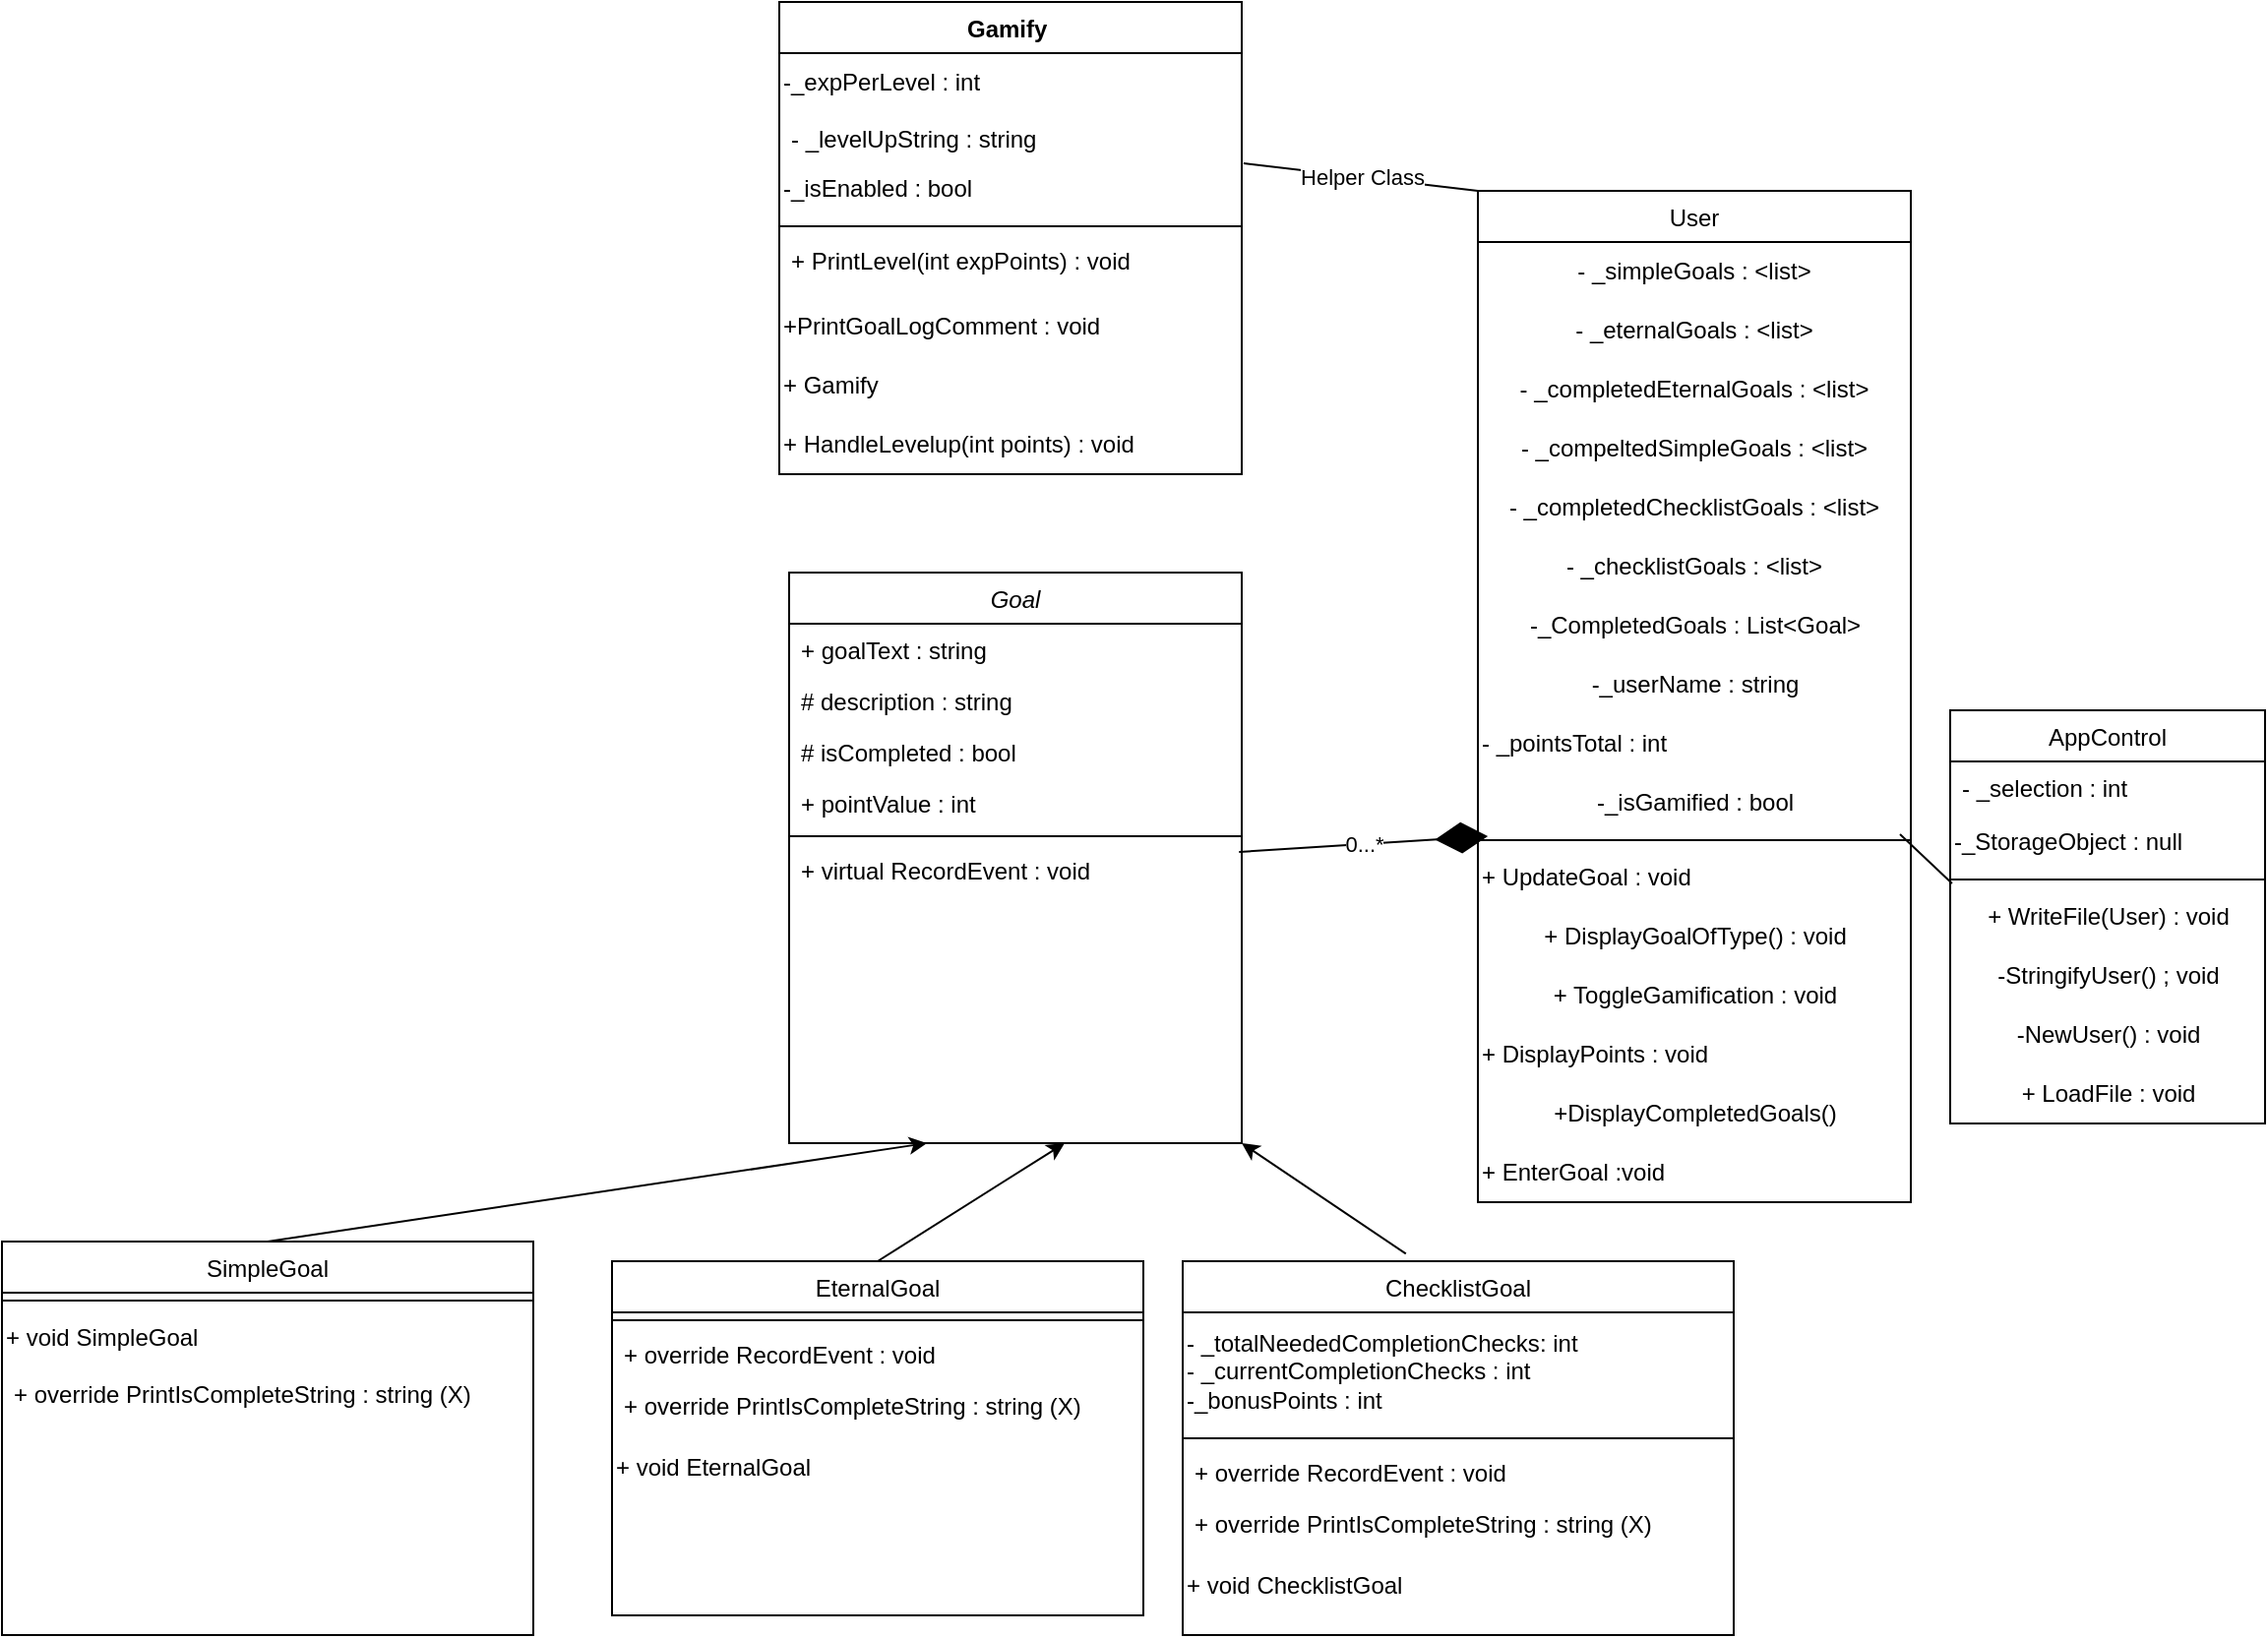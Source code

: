 <mxfile version="20.8.16" type="device"><diagram id="C5RBs43oDa-KdzZeNtuy" name="Page-1"><mxGraphModel dx="2215" dy="1790" grid="1" gridSize="10" guides="1" tooltips="1" connect="1" arrows="1" fold="1" page="1" pageScale="1" pageWidth="827" pageHeight="1169" math="0" shadow="0"><root><mxCell id="WIyWlLk6GJQsqaUBKTNV-0"/><mxCell id="WIyWlLk6GJQsqaUBKTNV-1" parent="WIyWlLk6GJQsqaUBKTNV-0"/><mxCell id="zkfFHV4jXpPFQw0GAbJ--0" value="Goal" style="swimlane;fontStyle=2;align=center;verticalAlign=top;childLayout=stackLayout;horizontal=1;startSize=26;horizontalStack=0;resizeParent=1;resizeLast=0;collapsible=1;marginBottom=0;rounded=0;shadow=0;strokeWidth=1;" parent="WIyWlLk6GJQsqaUBKTNV-1" vertex="1"><mxGeometry x="100" y="100" width="230" height="290" as="geometry"><mxRectangle x="220" y="120" width="160" height="26" as="alternateBounds"/></mxGeometry></mxCell><mxCell id="zkfFHV4jXpPFQw0GAbJ--1" value="+ goalText : string" style="text;align=left;verticalAlign=top;spacingLeft=4;spacingRight=4;overflow=hidden;rotatable=0;points=[[0,0.5],[1,0.5]];portConstraint=eastwest;" parent="zkfFHV4jXpPFQw0GAbJ--0" vertex="1"><mxGeometry y="26" width="230" height="26" as="geometry"/></mxCell><mxCell id="zkfFHV4jXpPFQw0GAbJ--2" value="# description : string" style="text;align=left;verticalAlign=top;spacingLeft=4;spacingRight=4;overflow=hidden;rotatable=0;points=[[0,0.5],[1,0.5]];portConstraint=eastwest;rounded=0;shadow=0;html=0;" parent="zkfFHV4jXpPFQw0GAbJ--0" vertex="1"><mxGeometry y="52" width="230" height="26" as="geometry"/></mxCell><mxCell id="zkfFHV4jXpPFQw0GAbJ--3" value="# isCompleted : bool" style="text;align=left;verticalAlign=top;spacingLeft=4;spacingRight=4;overflow=hidden;rotatable=0;points=[[0,0.5],[1,0.5]];portConstraint=eastwest;rounded=0;shadow=0;html=0;" parent="zkfFHV4jXpPFQw0GAbJ--0" vertex="1"><mxGeometry y="78" width="230" height="26" as="geometry"/></mxCell><mxCell id="_ifxShWQT4Q2dJpy1fx1-0" value="+ pointValue : int" style="text;align=left;verticalAlign=top;spacingLeft=4;spacingRight=4;overflow=hidden;rotatable=0;points=[[0,0.5],[1,0.5]];portConstraint=eastwest;rounded=0;shadow=0;html=0;" parent="zkfFHV4jXpPFQw0GAbJ--0" vertex="1"><mxGeometry y="104" width="230" height="26" as="geometry"/></mxCell><mxCell id="zkfFHV4jXpPFQw0GAbJ--4" value="" style="line;html=1;strokeWidth=1;align=left;verticalAlign=middle;spacingTop=-1;spacingLeft=3;spacingRight=3;rotatable=0;labelPosition=right;points=[];portConstraint=eastwest;" parent="zkfFHV4jXpPFQw0GAbJ--0" vertex="1"><mxGeometry y="130" width="230" height="8" as="geometry"/></mxCell><mxCell id="zkfFHV4jXpPFQw0GAbJ--5" value="+ virtual RecordEvent : void" style="text;align=left;verticalAlign=top;spacingLeft=4;spacingRight=4;overflow=hidden;rotatable=0;points=[[0,0.5],[1,0.5]];portConstraint=eastwest;" parent="zkfFHV4jXpPFQw0GAbJ--0" vertex="1"><mxGeometry y="138" width="230" height="26" as="geometry"/></mxCell><mxCell id="zkfFHV4jXpPFQw0GAbJ--6" value="SimpleGoal" style="swimlane;fontStyle=0;align=center;verticalAlign=top;childLayout=stackLayout;horizontal=1;startSize=26;horizontalStack=0;resizeParent=1;resizeLast=0;collapsible=1;marginBottom=0;rounded=0;shadow=0;strokeWidth=1;" parent="WIyWlLk6GJQsqaUBKTNV-1" vertex="1"><mxGeometry x="-300" y="440" width="270" height="200" as="geometry"><mxRectangle x="130" y="380" width="160" height="26" as="alternateBounds"/></mxGeometry></mxCell><mxCell id="zkfFHV4jXpPFQw0GAbJ--9" value="" style="line;html=1;strokeWidth=1;align=left;verticalAlign=middle;spacingTop=-1;spacingLeft=3;spacingRight=3;rotatable=0;labelPosition=right;points=[];portConstraint=eastwest;" parent="zkfFHV4jXpPFQw0GAbJ--6" vertex="1"><mxGeometry y="26" width="270" height="8" as="geometry"/></mxCell><mxCell id="cuyV9CwbUieI5pDrCBcZ-18" value="+ void SimpleGoal" style="text;html=1;align=left;verticalAlign=middle;resizable=0;points=[];autosize=1;strokeColor=none;fillColor=none;" parent="zkfFHV4jXpPFQw0GAbJ--6" vertex="1"><mxGeometry y="34" width="270" height="30" as="geometry"/></mxCell><mxCell id="rXGiOLtF5UAOlTbNId0P-4" value="+ override PrintIsCompleteString : string (X)" style="text;align=left;verticalAlign=top;spacingLeft=4;spacingRight=4;overflow=hidden;rotatable=0;points=[[0,0.5],[1,0.5]];portConstraint=eastwest;" vertex="1" parent="zkfFHV4jXpPFQw0GAbJ--6"><mxGeometry y="64" width="270" height="30" as="geometry"/></mxCell><mxCell id="zkfFHV4jXpPFQw0GAbJ--13" value="ChecklistGoal" style="swimlane;fontStyle=0;align=center;verticalAlign=top;childLayout=stackLayout;horizontal=1;startSize=26;horizontalStack=0;resizeParent=1;resizeLast=0;collapsible=1;marginBottom=0;rounded=0;shadow=0;strokeWidth=1;" parent="WIyWlLk6GJQsqaUBKTNV-1" vertex="1"><mxGeometry x="300" y="450" width="280" height="190" as="geometry"><mxRectangle x="340" y="380" width="170" height="26" as="alternateBounds"/></mxGeometry></mxCell><mxCell id="cuyV9CwbUieI5pDrCBcZ-4" value="-&amp;nbsp;_totalNeededCompletionChecks&lt;span style=&quot;background-color: initial;&quot;&gt;: int&lt;/span&gt;&lt;br&gt;- _currentCompletionChecks&amp;nbsp;: int&lt;br&gt;-_bonusPoints : int" style="text;html=1;align=left;verticalAlign=middle;resizable=0;points=[];autosize=1;strokeColor=none;fillColor=none;" parent="zkfFHV4jXpPFQw0GAbJ--13" vertex="1"><mxGeometry y="26" width="280" height="60" as="geometry"/></mxCell><mxCell id="cuyV9CwbUieI5pDrCBcZ-15" value="" style="line;strokeWidth=1;fillColor=none;align=left;verticalAlign=middle;spacingTop=-1;spacingLeft=3;spacingRight=3;rotatable=0;labelPosition=right;points=[];portConstraint=eastwest;strokeColor=inherit;" parent="zkfFHV4jXpPFQw0GAbJ--13" vertex="1"><mxGeometry y="86" width="280" height="8" as="geometry"/></mxCell><mxCell id="cuyV9CwbUieI5pDrCBcZ-13" value="+ override RecordEvent : void" style="text;align=left;verticalAlign=top;spacingLeft=4;spacingRight=4;overflow=hidden;rotatable=0;points=[[0,0.5],[1,0.5]];portConstraint=eastwest;" parent="zkfFHV4jXpPFQw0GAbJ--13" vertex="1"><mxGeometry y="94" width="280" height="26" as="geometry"/></mxCell><mxCell id="cuyV9CwbUieI5pDrCBcZ-14" value="+ override PrintIsCompleteString : string (X)" style="text;align=left;verticalAlign=top;spacingLeft=4;spacingRight=4;overflow=hidden;rotatable=0;points=[[0,0.5],[1,0.5]];portConstraint=eastwest;" parent="zkfFHV4jXpPFQw0GAbJ--13" vertex="1"><mxGeometry y="120" width="280" height="30" as="geometry"/></mxCell><mxCell id="cuyV9CwbUieI5pDrCBcZ-17" value="+ void ChecklistGoal" style="text;html=1;align=left;verticalAlign=middle;resizable=0;points=[];autosize=1;strokeColor=none;fillColor=none;" parent="zkfFHV4jXpPFQw0GAbJ--13" vertex="1"><mxGeometry y="150" width="280" height="30" as="geometry"/></mxCell><mxCell id="_ifxShWQT4Q2dJpy1fx1-2" value="User" style="swimlane;fontStyle=0;align=center;verticalAlign=top;childLayout=stackLayout;horizontal=1;startSize=26;horizontalStack=0;resizeParent=1;resizeLast=0;collapsible=1;marginBottom=0;rounded=0;shadow=0;strokeWidth=1;" parent="WIyWlLk6GJQsqaUBKTNV-1" vertex="1"><mxGeometry x="450" y="-94" width="220" height="514" as="geometry"><mxRectangle x="220" y="120" width="160" height="26" as="alternateBounds"/></mxGeometry></mxCell><mxCell id="_ifxShWQT4Q2dJpy1fx1-31" value="- _simpleGoals : &amp;lt;list&amp;gt;" style="text;html=1;strokeColor=none;fillColor=none;align=center;verticalAlign=middle;whiteSpace=wrap;rounded=0;movable=1;resizable=1;rotatable=1;deletable=1;editable=1;connectable=1;" parent="_ifxShWQT4Q2dJpy1fx1-2" vertex="1"><mxGeometry y="26" width="220" height="30" as="geometry"/></mxCell><mxCell id="_ifxShWQT4Q2dJpy1fx1-34" value="- _eternalGoals : &amp;lt;list&amp;gt;" style="text;html=1;strokeColor=none;fillColor=none;align=center;verticalAlign=middle;whiteSpace=wrap;rounded=0;movable=1;resizable=1;rotatable=1;deletable=1;editable=1;connectable=1;" parent="_ifxShWQT4Q2dJpy1fx1-2" vertex="1"><mxGeometry y="56" width="220" height="30" as="geometry"/></mxCell><mxCell id="rXGiOLtF5UAOlTbNId0P-8" value="- _completedEternalGoals : &amp;lt;list&amp;gt;" style="text;html=1;strokeColor=none;fillColor=none;align=center;verticalAlign=middle;whiteSpace=wrap;rounded=0;movable=1;resizable=1;rotatable=1;deletable=1;editable=1;connectable=1;" vertex="1" parent="_ifxShWQT4Q2dJpy1fx1-2"><mxGeometry y="86" width="220" height="30" as="geometry"/></mxCell><mxCell id="rXGiOLtF5UAOlTbNId0P-7" value="- _compeltedSimpleGoals : &amp;lt;list&amp;gt;" style="text;html=1;strokeColor=none;fillColor=none;align=center;verticalAlign=middle;whiteSpace=wrap;rounded=0;movable=1;resizable=1;rotatable=1;deletable=1;editable=1;connectable=1;" vertex="1" parent="_ifxShWQT4Q2dJpy1fx1-2"><mxGeometry y="116" width="220" height="30" as="geometry"/></mxCell><mxCell id="rXGiOLtF5UAOlTbNId0P-9" value="- _completedChecklistGoals : &amp;lt;list&amp;gt;" style="text;html=1;strokeColor=none;fillColor=none;align=center;verticalAlign=middle;whiteSpace=wrap;rounded=0;movable=1;resizable=1;rotatable=1;deletable=1;editable=1;connectable=1;" vertex="1" parent="_ifxShWQT4Q2dJpy1fx1-2"><mxGeometry y="146" width="220" height="30" as="geometry"/></mxCell><mxCell id="_ifxShWQT4Q2dJpy1fx1-35" value="- _checklistGoals : &amp;lt;list&amp;gt;" style="text;html=1;strokeColor=none;fillColor=none;align=center;verticalAlign=middle;whiteSpace=wrap;rounded=0;movable=1;resizable=1;rotatable=1;deletable=1;editable=1;connectable=1;" parent="_ifxShWQT4Q2dJpy1fx1-2" vertex="1"><mxGeometry y="176" width="220" height="30" as="geometry"/></mxCell><mxCell id="rXGiOLtF5UAOlTbNId0P-5" value="-_CompletedGoals : List&amp;lt;Goal&amp;gt;" style="text;html=1;align=center;verticalAlign=middle;resizable=0;points=[];autosize=1;strokeColor=none;fillColor=none;" vertex="1" parent="_ifxShWQT4Q2dJpy1fx1-2"><mxGeometry y="206" width="220" height="30" as="geometry"/></mxCell><mxCell id="rXGiOLtF5UAOlTbNId0P-2" value="-_userName : string" style="text;html=1;align=center;verticalAlign=middle;resizable=0;points=[];autosize=1;strokeColor=none;fillColor=none;" vertex="1" parent="_ifxShWQT4Q2dJpy1fx1-2"><mxGeometry y="236" width="220" height="30" as="geometry"/></mxCell><mxCell id="_ifxShWQT4Q2dJpy1fx1-36" value="- _pointsTotal : int" style="text;html=1;strokeColor=none;fillColor=none;align=left;verticalAlign=middle;whiteSpace=wrap;rounded=0;movable=1;resizable=1;rotatable=1;deletable=1;editable=1;connectable=1;" parent="_ifxShWQT4Q2dJpy1fx1-2" vertex="1"><mxGeometry y="266" width="220" height="30" as="geometry"/></mxCell><mxCell id="rXGiOLtF5UAOlTbNId0P-0" value="-_isGamified : bool" style="text;html=1;align=center;verticalAlign=middle;resizable=0;points=[];autosize=1;strokeColor=none;fillColor=none;" vertex="1" parent="_ifxShWQT4Q2dJpy1fx1-2"><mxGeometry y="296" width="220" height="30" as="geometry"/></mxCell><mxCell id="_ifxShWQT4Q2dJpy1fx1-8" value="" style="line;html=1;strokeWidth=1;align=left;verticalAlign=middle;spacingTop=-1;spacingLeft=3;spacingRight=3;rotatable=0;labelPosition=right;points=[];portConstraint=eastwest;" parent="_ifxShWQT4Q2dJpy1fx1-2" vertex="1"><mxGeometry y="326" width="220" height="8" as="geometry"/></mxCell><mxCell id="_ifxShWQT4Q2dJpy1fx1-39" value="+ UpdateGoal : void" style="text;html=1;strokeColor=none;fillColor=none;align=left;verticalAlign=middle;whiteSpace=wrap;rounded=0;" parent="_ifxShWQT4Q2dJpy1fx1-2" vertex="1"><mxGeometry y="334" width="220" height="30" as="geometry"/></mxCell><mxCell id="cuyV9CwbUieI5pDrCBcZ-7" value="+ DisplayGoalOfType() : void" style="text;html=1;align=center;verticalAlign=middle;resizable=0;points=[];autosize=1;strokeColor=none;fillColor=none;" parent="_ifxShWQT4Q2dJpy1fx1-2" vertex="1"><mxGeometry y="364" width="220" height="30" as="geometry"/></mxCell><mxCell id="rXGiOLtF5UAOlTbNId0P-10" value="+ ToggleGamification : void" style="text;html=1;align=center;verticalAlign=middle;resizable=0;points=[];autosize=1;strokeColor=none;fillColor=none;" vertex="1" parent="_ifxShWQT4Q2dJpy1fx1-2"><mxGeometry y="394" width="220" height="30" as="geometry"/></mxCell><mxCell id="cuyV9CwbUieI5pDrCBcZ-6" value="+ DisplayPoints : void" style="text;html=1;align=left;verticalAlign=middle;resizable=0;points=[];autosize=1;strokeColor=none;fillColor=none;" parent="_ifxShWQT4Q2dJpy1fx1-2" vertex="1"><mxGeometry y="424" width="220" height="30" as="geometry"/></mxCell><mxCell id="rXGiOLtF5UAOlTbNId0P-6" value="+DisplayCompletedGoals()" style="text;html=1;align=center;verticalAlign=middle;resizable=0;points=[];autosize=1;strokeColor=none;fillColor=none;" vertex="1" parent="_ifxShWQT4Q2dJpy1fx1-2"><mxGeometry y="454" width="220" height="30" as="geometry"/></mxCell><mxCell id="_ifxShWQT4Q2dJpy1fx1-38" value="+ EnterGoal :void" style="text;html=1;strokeColor=none;fillColor=none;align=left;verticalAlign=middle;whiteSpace=wrap;rounded=0;" parent="_ifxShWQT4Q2dJpy1fx1-2" vertex="1"><mxGeometry y="484" width="220" height="30" as="geometry"/></mxCell><mxCell id="_ifxShWQT4Q2dJpy1fx1-13" value="AppControl" style="swimlane;fontStyle=0;align=center;verticalAlign=top;childLayout=stackLayout;horizontal=1;startSize=26;horizontalStack=0;resizeParent=1;resizeLast=0;collapsible=1;marginBottom=0;rounded=0;shadow=0;strokeWidth=1;" parent="WIyWlLk6GJQsqaUBKTNV-1" vertex="1"><mxGeometry x="690" y="170" width="160" height="210" as="geometry"><mxRectangle x="220" y="120" width="160" height="26" as="alternateBounds"/></mxGeometry></mxCell><mxCell id="_ifxShWQT4Q2dJpy1fx1-14" value="- _selection : int" style="text;align=left;verticalAlign=top;spacingLeft=4;spacingRight=4;overflow=hidden;rotatable=0;points=[[0,0.5],[1,0.5]];portConstraint=eastwest;" parent="_ifxShWQT4Q2dJpy1fx1-13" vertex="1"><mxGeometry y="26" width="160" height="26" as="geometry"/></mxCell><mxCell id="cuyV9CwbUieI5pDrCBcZ-32" value="-_StorageObject : null" style="text;html=1;align=left;verticalAlign=middle;resizable=0;points=[];autosize=1;strokeColor=none;fillColor=none;" parent="_ifxShWQT4Q2dJpy1fx1-13" vertex="1"><mxGeometry y="52" width="160" height="30" as="geometry"/></mxCell><mxCell id="_ifxShWQT4Q2dJpy1fx1-33" value="" style="line;strokeWidth=1;fillColor=none;align=left;verticalAlign=middle;spacingTop=-1;spacingLeft=3;spacingRight=3;rotatable=0;labelPosition=right;points=[];portConstraint=eastwest;strokeColor=inherit;" parent="_ifxShWQT4Q2dJpy1fx1-13" vertex="1"><mxGeometry y="82" width="160" height="8" as="geometry"/></mxCell><mxCell id="_ifxShWQT4Q2dJpy1fx1-10" value="+ WriteFile(User) : void" style="text;html=1;align=center;verticalAlign=middle;resizable=0;points=[];autosize=1;strokeColor=none;fillColor=none;" parent="_ifxShWQT4Q2dJpy1fx1-13" vertex="1"><mxGeometry y="90" width="160" height="30" as="geometry"/></mxCell><mxCell id="cuyV9CwbUieI5pDrCBcZ-31" value="-StringifyUser() ; void" style="text;html=1;align=center;verticalAlign=middle;resizable=0;points=[];autosize=1;strokeColor=none;fillColor=none;" parent="_ifxShWQT4Q2dJpy1fx1-13" vertex="1"><mxGeometry y="120" width="160" height="30" as="geometry"/></mxCell><mxCell id="rXGiOLtF5UAOlTbNId0P-3" value="-NewUser() : void" style="text;html=1;align=center;verticalAlign=middle;resizable=0;points=[];autosize=1;strokeColor=none;fillColor=none;" vertex="1" parent="_ifxShWQT4Q2dJpy1fx1-13"><mxGeometry y="150" width="160" height="30" as="geometry"/></mxCell><mxCell id="_ifxShWQT4Q2dJpy1fx1-11" value="+ LoadFile : void" style="text;html=1;align=center;verticalAlign=middle;resizable=0;points=[];autosize=1;strokeColor=none;fillColor=none;" parent="_ifxShWQT4Q2dJpy1fx1-13" vertex="1"><mxGeometry y="180" width="160" height="30" as="geometry"/></mxCell><mxCell id="_ifxShWQT4Q2dJpy1fx1-23" value="EternalGoal" style="swimlane;fontStyle=0;align=center;verticalAlign=top;childLayout=stackLayout;horizontal=1;startSize=26;horizontalStack=0;resizeParent=1;resizeLast=0;collapsible=1;marginBottom=0;rounded=0;shadow=0;strokeWidth=1;" parent="WIyWlLk6GJQsqaUBKTNV-1" vertex="1"><mxGeometry x="10" y="450" width="270" height="180" as="geometry"><mxRectangle x="130" y="380" width="160" height="26" as="alternateBounds"/></mxGeometry></mxCell><mxCell id="_ifxShWQT4Q2dJpy1fx1-26" value="" style="line;html=1;strokeWidth=1;align=left;verticalAlign=middle;spacingTop=-1;spacingLeft=3;spacingRight=3;rotatable=0;labelPosition=right;points=[];portConstraint=eastwest;" parent="_ifxShWQT4Q2dJpy1fx1-23" vertex="1"><mxGeometry y="26" width="270" height="8" as="geometry"/></mxCell><mxCell id="cuyV9CwbUieI5pDrCBcZ-9" value="+ override RecordEvent : void" style="text;align=left;verticalAlign=top;spacingLeft=4;spacingRight=4;overflow=hidden;rotatable=0;points=[[0,0.5],[1,0.5]];portConstraint=eastwest;" parent="_ifxShWQT4Q2dJpy1fx1-23" vertex="1"><mxGeometry y="34" width="270" height="26" as="geometry"/></mxCell><mxCell id="cuyV9CwbUieI5pDrCBcZ-10" value="+ override PrintIsCompleteString : string (X)" style="text;align=left;verticalAlign=top;spacingLeft=4;spacingRight=4;overflow=hidden;rotatable=0;points=[[0,0.5],[1,0.5]];portConstraint=eastwest;" parent="_ifxShWQT4Q2dJpy1fx1-23" vertex="1"><mxGeometry y="60" width="270" height="30" as="geometry"/></mxCell><mxCell id="cuyV9CwbUieI5pDrCBcZ-16" value="+ void EternalGoal" style="text;html=1;align=left;verticalAlign=middle;resizable=0;points=[];autosize=1;strokeColor=none;fillColor=none;" parent="_ifxShWQT4Q2dJpy1fx1-23" vertex="1"><mxGeometry y="90" width="270" height="30" as="geometry"/></mxCell><mxCell id="_ifxShWQT4Q2dJpy1fx1-40" value="" style="endArrow=classic;html=1;rounded=0;exitX=0.5;exitY=0;exitDx=0;exitDy=0;" parent="WIyWlLk6GJQsqaUBKTNV-1" source="zkfFHV4jXpPFQw0GAbJ--6" edge="1"><mxGeometry width="50" height="50" relative="1" as="geometry"><mxPoint x="120" y="440" as="sourcePoint"/><mxPoint x="170" y="390" as="targetPoint"/></mxGeometry></mxCell><mxCell id="_ifxShWQT4Q2dJpy1fx1-41" value="" style="endArrow=classic;html=1;rounded=0;exitX=0.5;exitY=0;exitDx=0;exitDy=0;" parent="WIyWlLk6GJQsqaUBKTNV-1" source="_ifxShWQT4Q2dJpy1fx1-23" edge="1"><mxGeometry width="50" height="50" relative="1" as="geometry"><mxPoint x="190" y="440.0" as="sourcePoint"/><mxPoint x="240" y="390.0" as="targetPoint"/></mxGeometry></mxCell><mxCell id="_ifxShWQT4Q2dJpy1fx1-42" value="" style="endArrow=classic;html=1;rounded=0;exitX=0.405;exitY=-0.02;exitDx=0;exitDy=0;exitPerimeter=0;" parent="WIyWlLk6GJQsqaUBKTNV-1" source="zkfFHV4jXpPFQw0GAbJ--13" edge="1"><mxGeometry width="50" height="50" relative="1" as="geometry"><mxPoint x="330" y="440.0" as="sourcePoint"/><mxPoint x="330" y="390.0" as="targetPoint"/></mxGeometry></mxCell><mxCell id="cuyV9CwbUieI5pDrCBcZ-2" value="" style="endArrow=none;html=1;rounded=0;entryX=0.006;entryY=-0.067;entryDx=0;entryDy=0;entryPerimeter=0;exitX=0.975;exitY=0.125;exitDx=0;exitDy=0;exitPerimeter=0;" parent="WIyWlLk6GJQsqaUBKTNV-1" source="_ifxShWQT4Q2dJpy1fx1-8" target="_ifxShWQT4Q2dJpy1fx1-10" edge="1"><mxGeometry width="50" height="50" relative="1" as="geometry"><mxPoint x="550" y="250" as="sourcePoint"/><mxPoint x="600" y="200" as="targetPoint"/></mxGeometry></mxCell><mxCell id="cuyV9CwbUieI5pDrCBcZ-1" value="0...*" style="endArrow=diamondThin;endFill=1;endSize=24;html=1;rounded=0;entryX=0.023;entryY=0.25;entryDx=0;entryDy=0;exitX=0.994;exitY=0.154;exitDx=0;exitDy=0;exitPerimeter=0;entryPerimeter=0;" parent="WIyWlLk6GJQsqaUBKTNV-1" source="zkfFHV4jXpPFQw0GAbJ--5" target="_ifxShWQT4Q2dJpy1fx1-8" edge="1"><mxGeometry width="160" relative="1" as="geometry"><mxPoint x="370" y="221" as="sourcePoint"/><mxPoint x="530" y="220.5" as="targetPoint"/></mxGeometry></mxCell><mxCell id="cuyV9CwbUieI5pDrCBcZ-19" value="Gamify " style="swimlane;fontStyle=1;align=center;verticalAlign=top;childLayout=stackLayout;horizontal=1;startSize=26;horizontalStack=0;resizeParent=1;resizeParentMax=0;resizeLast=0;collapsible=1;marginBottom=0;" parent="WIyWlLk6GJQsqaUBKTNV-1" vertex="1"><mxGeometry x="95" y="-190" width="235" height="240" as="geometry"/></mxCell><mxCell id="cuyV9CwbUieI5pDrCBcZ-23" value="-_expPerLevel : int" style="text;html=1;align=left;verticalAlign=middle;resizable=0;points=[];autosize=1;strokeColor=none;fillColor=none;" parent="cuyV9CwbUieI5pDrCBcZ-19" vertex="1"><mxGeometry y="26" width="235" height="30" as="geometry"/></mxCell><mxCell id="cuyV9CwbUieI5pDrCBcZ-20" value="- _levelUpString : string" style="text;strokeColor=none;fillColor=none;align=left;verticalAlign=top;spacingLeft=4;spacingRight=4;overflow=hidden;rotatable=0;points=[[0,0.5],[1,0.5]];portConstraint=eastwest;" parent="cuyV9CwbUieI5pDrCBcZ-19" vertex="1"><mxGeometry y="56" width="235" height="24" as="geometry"/></mxCell><mxCell id="cuyV9CwbUieI5pDrCBcZ-28" value="-_isEnabled : bool" style="text;html=1;align=left;verticalAlign=middle;resizable=0;points=[];autosize=1;strokeColor=none;fillColor=none;" parent="cuyV9CwbUieI5pDrCBcZ-19" vertex="1"><mxGeometry y="80" width="235" height="30" as="geometry"/></mxCell><mxCell id="cuyV9CwbUieI5pDrCBcZ-21" value="" style="line;strokeWidth=1;fillColor=none;align=left;verticalAlign=middle;spacingTop=-1;spacingLeft=3;spacingRight=3;rotatable=0;labelPosition=right;points=[];portConstraint=eastwest;strokeColor=inherit;" parent="cuyV9CwbUieI5pDrCBcZ-19" vertex="1"><mxGeometry y="110" width="235" height="8" as="geometry"/></mxCell><mxCell id="cuyV9CwbUieI5pDrCBcZ-22" value="+ PrintLevel(int expPoints) : void" style="text;strokeColor=none;fillColor=none;align=left;verticalAlign=top;spacingLeft=4;spacingRight=4;overflow=hidden;rotatable=0;points=[[0,0.5],[1,0.5]];portConstraint=eastwest;" parent="cuyV9CwbUieI5pDrCBcZ-19" vertex="1"><mxGeometry y="118" width="235" height="32" as="geometry"/></mxCell><mxCell id="cuyV9CwbUieI5pDrCBcZ-26" value="+PrintGoalLogComment : void" style="text;html=1;align=left;verticalAlign=middle;resizable=0;points=[];autosize=1;strokeColor=none;fillColor=none;" parent="cuyV9CwbUieI5pDrCBcZ-19" vertex="1"><mxGeometry y="150" width="235" height="30" as="geometry"/></mxCell><mxCell id="rXGiOLtF5UAOlTbNId0P-1" value="+ Gamify" style="text;html=1;align=left;verticalAlign=middle;resizable=0;points=[];autosize=1;strokeColor=none;fillColor=none;" vertex="1" parent="cuyV9CwbUieI5pDrCBcZ-19"><mxGeometry y="180" width="235" height="30" as="geometry"/></mxCell><mxCell id="cuyV9CwbUieI5pDrCBcZ-24" value="+ HandleLevelup(int points) : void" style="text;html=1;align=left;verticalAlign=middle;resizable=0;points=[];autosize=1;strokeColor=none;fillColor=none;" parent="cuyV9CwbUieI5pDrCBcZ-19" vertex="1"><mxGeometry y="210" width="235" height="30" as="geometry"/></mxCell><mxCell id="cuyV9CwbUieI5pDrCBcZ-27" value="Helper Class" style="endArrow=none;html=1;rounded=0;exitX=1.004;exitY=1.083;exitDx=0;exitDy=0;exitPerimeter=0;entryX=0;entryY=0;entryDx=0;entryDy=0;" parent="WIyWlLk6GJQsqaUBKTNV-1" source="cuyV9CwbUieI5pDrCBcZ-20" target="_ifxShWQT4Q2dJpy1fx1-2" edge="1"><mxGeometry width="50" height="50" relative="1" as="geometry"><mxPoint x="-35" y="220" as="sourcePoint"/><mxPoint x="15" y="170" as="targetPoint"/></mxGeometry></mxCell></root></mxGraphModel></diagram></mxfile>